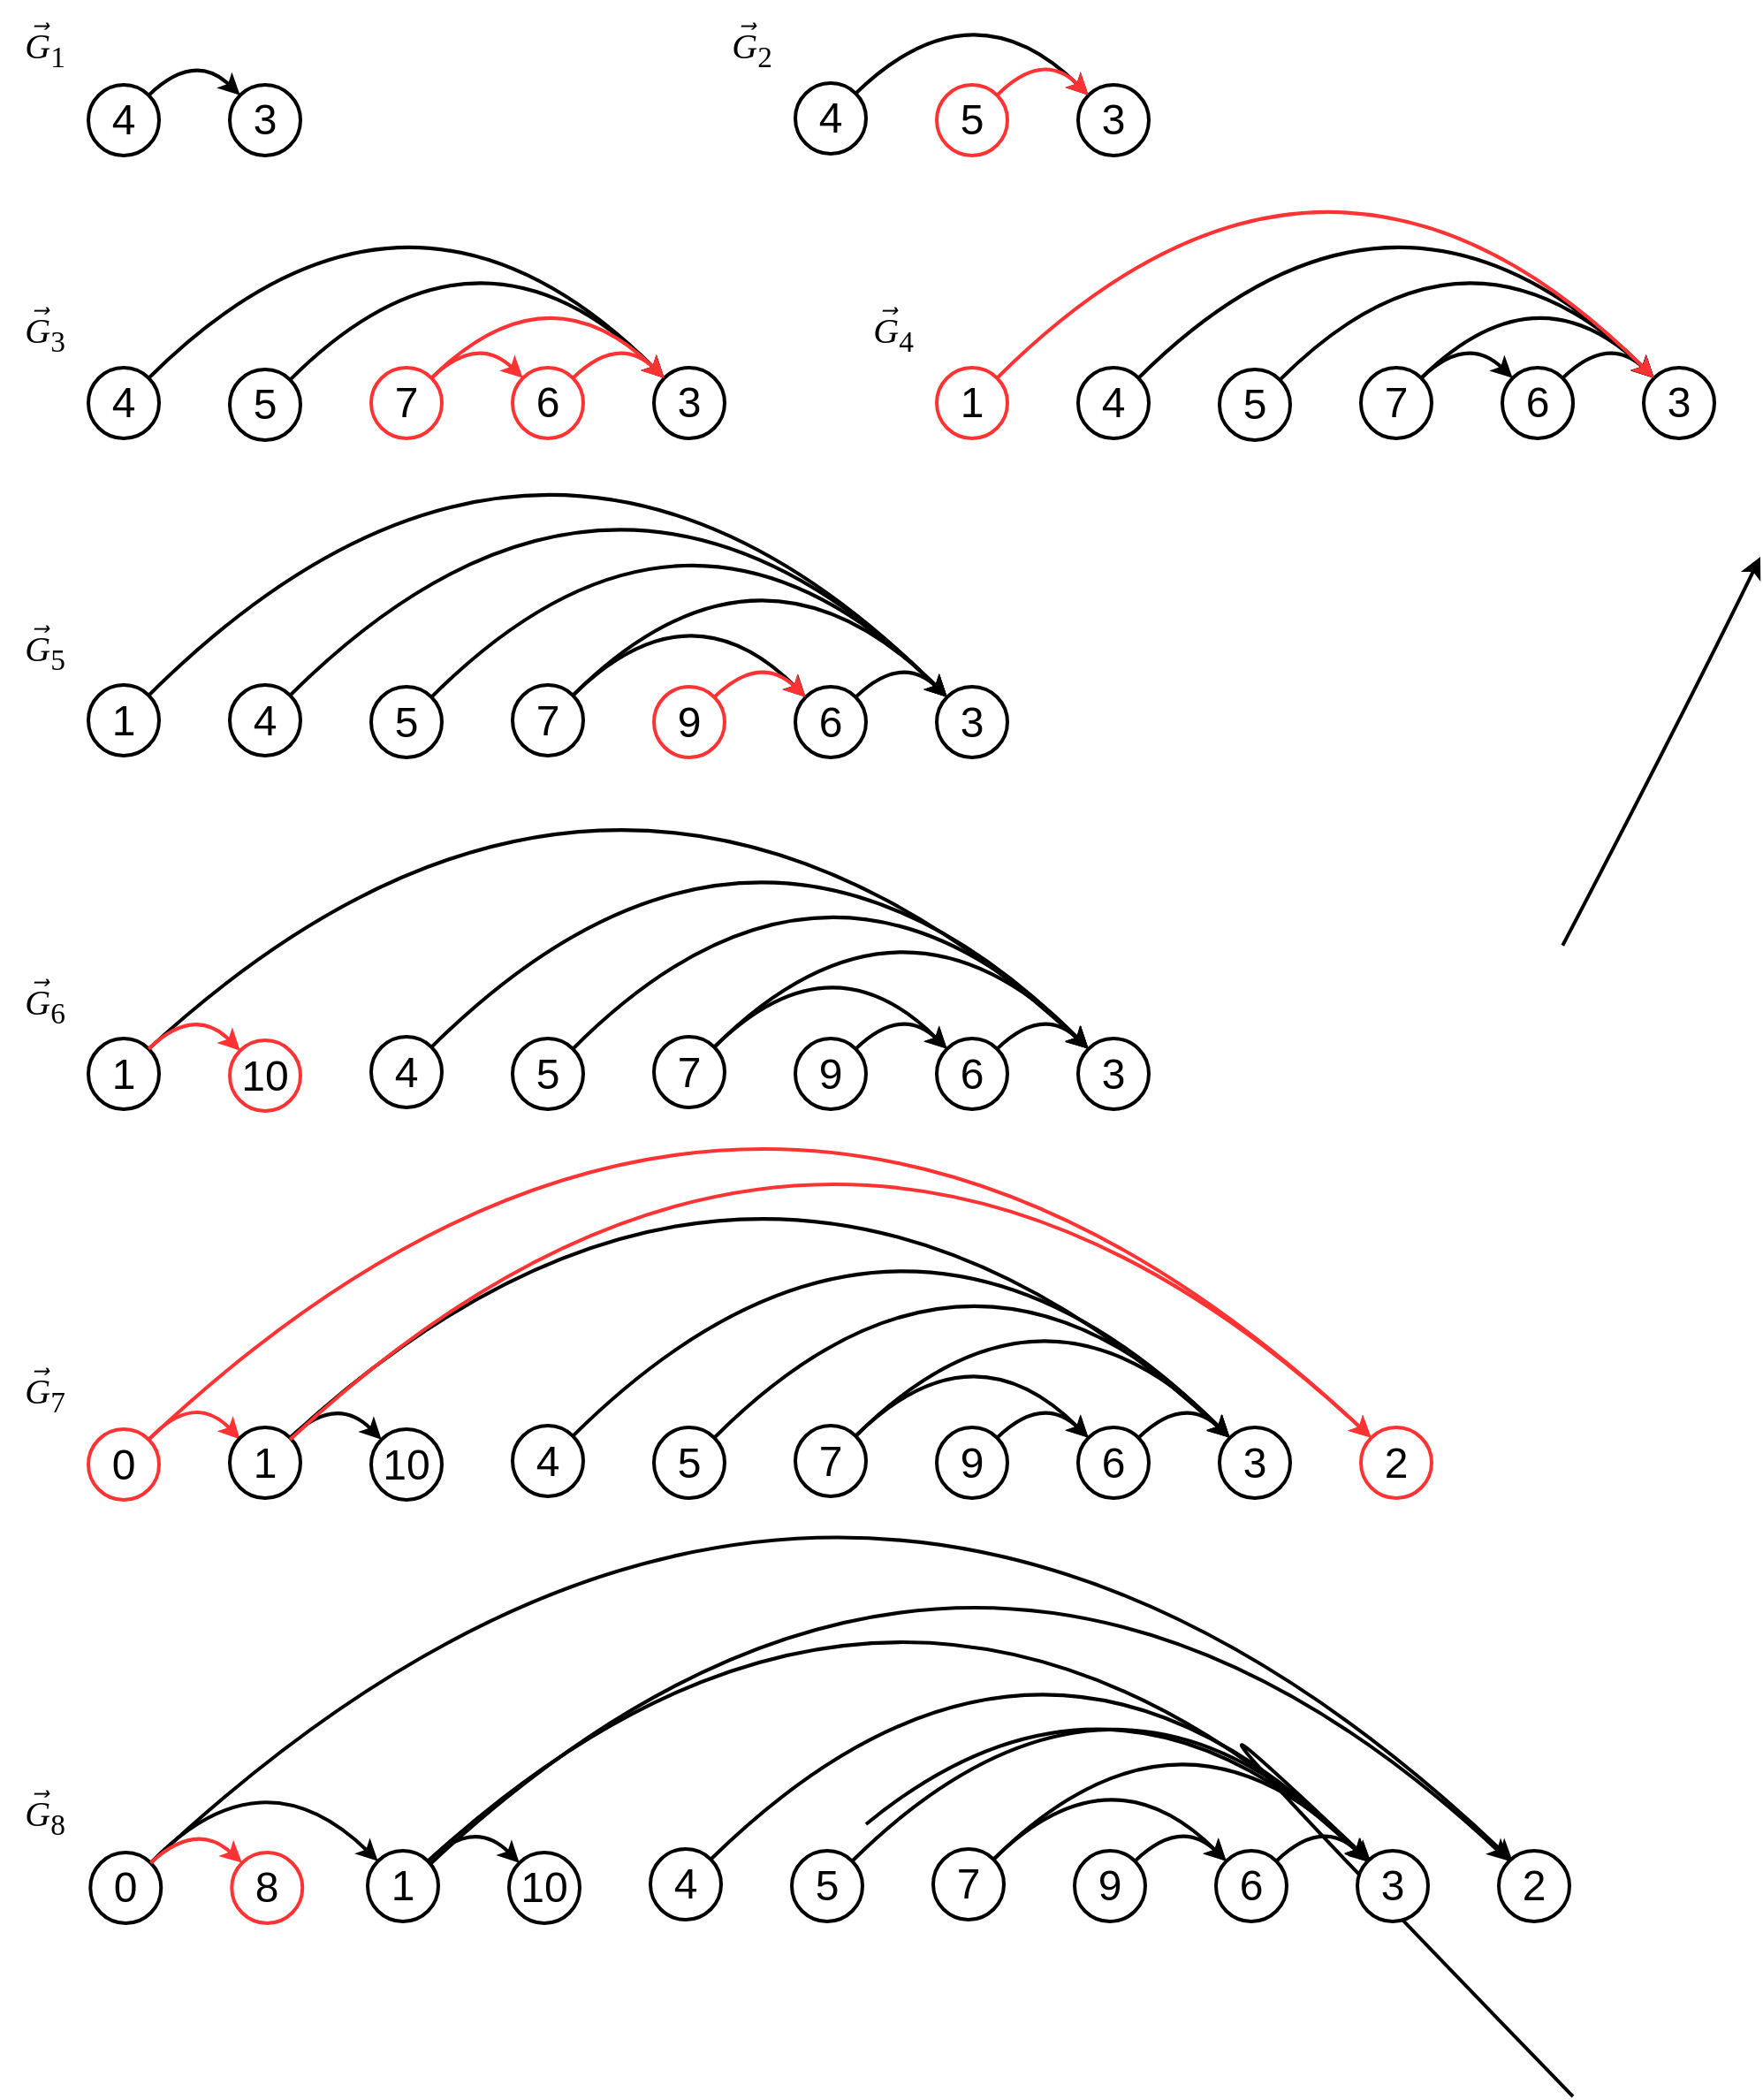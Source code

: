 <mxfile version="24.7.12">
  <diagram name="Page-1" id="zdLS6XzUSG3x8lp1yBCd">
    <mxGraphModel dx="2049" dy="1201" grid="1" gridSize="10" guides="1" tooltips="1" connect="1" arrows="1" fold="1" page="1" pageScale="1" pageWidth="827" pageHeight="1169" background="none" math="0" shadow="0">
      <root>
        <mxCell id="0" />
        <mxCell id="1" parent="0" />
        <mxCell id="_PjYLiZ7u1xAUvMMXe8_-5" value="&lt;font face=&quot;Helvetica&quot; style=&quot;font-size: 24px;&quot;&gt;4&lt;/font&gt;" style="ellipse;whiteSpace=wrap;html=1;aspect=fixed;strokeWidth=2;" parent="1" vertex="1">
          <mxGeometry x="120" y="79" width="40" height="40" as="geometry" />
        </mxCell>
        <mxCell id="ZnwNd1amS8vzW6LrnCgQ-4" value="&lt;span style=&quot;font-size: 20px;&quot;&gt;&lt;span style=&quot;font-style: italic;&quot;&gt;G&lt;/span&gt;&lt;span style=&quot;&quot;&gt;&lt;sub style=&quot;&quot;&gt;1&lt;/sub&gt;&lt;/span&gt;&lt;/span&gt;" style="text;html=1;align=center;verticalAlign=middle;resizable=0;points=[];autosize=1;strokeColor=none;fillColor=none;strokeWidth=1;fontFamily=Times New Roman;fontStyle=0" parent="1" vertex="1">
          <mxGeometry x="70" y="39" width="50" height="40" as="geometry" />
        </mxCell>
        <mxCell id="ZnwNd1amS8vzW6LrnCgQ-15" value="&lt;var class=&quot;vector&quot;&gt;&lt;span&gt;&lt;font style=&quot;font-size: 20px;&quot;&gt;⃗&lt;/font&gt;&lt;/span&gt;&lt;/var&gt;" style="text;html=1;align=center;verticalAlign=middle;resizable=0;points=[];autosize=1;strokeColor=none;fillColor=none;fontFamily=Times New Roman;" parent="1" vertex="1">
          <mxGeometry x="85" y="31" width="20" height="40" as="geometry" />
        </mxCell>
        <mxCell id="3nH2F0Kgi0OkO7_tEUe0-1" value="&lt;font face=&quot;Helvetica&quot; style=&quot;font-size: 24px;&quot;&gt;3&lt;/font&gt;" style="ellipse;whiteSpace=wrap;html=1;aspect=fixed;strokeWidth=2;" parent="1" vertex="1">
          <mxGeometry x="200" y="79" width="40" height="40" as="geometry" />
        </mxCell>
        <mxCell id="3nH2F0Kgi0OkO7_tEUe0-2" value="&lt;font face=&quot;Helvetica&quot; style=&quot;font-size: 24px;&quot;&gt;5&lt;/font&gt;" style="ellipse;whiteSpace=wrap;html=1;aspect=fixed;strokeWidth=2;strokeColor=#FF3333;" parent="1" vertex="1">
          <mxGeometry x="600" y="79" width="40" height="40" as="geometry" />
        </mxCell>
        <mxCell id="3nH2F0Kgi0OkO7_tEUe0-3" value="&lt;font face=&quot;Helvetica&quot; style=&quot;font-size: 24px;&quot;&gt;3&lt;/font&gt;" style="ellipse;whiteSpace=wrap;html=1;aspect=fixed;strokeWidth=2;" parent="1" vertex="1">
          <mxGeometry x="680" y="79" width="40" height="40" as="geometry" />
        </mxCell>
        <mxCell id="3nH2F0Kgi0OkO7_tEUe0-4" value="&lt;font face=&quot;Helvetica&quot; style=&quot;font-size: 24px;&quot;&gt;7&lt;/font&gt;" style="ellipse;whiteSpace=wrap;html=1;aspect=fixed;strokeWidth=2;strokeColor=#FF3333;" parent="1" vertex="1">
          <mxGeometry x="280" y="239" width="40" height="40" as="geometry" />
        </mxCell>
        <mxCell id="3nH2F0Kgi0OkO7_tEUe0-5" value="&lt;font face=&quot;Helvetica&quot; style=&quot;font-size: 24px;&quot;&gt;6&lt;/font&gt;" style="ellipse;whiteSpace=wrap;html=1;aspect=fixed;strokeWidth=2;strokeColor=#FF3333;" parent="1" vertex="1">
          <mxGeometry x="360" y="239" width="40" height="40" as="geometry" />
        </mxCell>
        <mxCell id="3nH2F0Kgi0OkO7_tEUe0-6" value="&lt;font face=&quot;Helvetica&quot; style=&quot;font-size: 24px;&quot;&gt;3&lt;/font&gt;" style="ellipse;whiteSpace=wrap;html=1;aspect=fixed;strokeWidth=2;" parent="1" vertex="1">
          <mxGeometry x="440" y="239" width="40" height="40" as="geometry" />
        </mxCell>
        <mxCell id="3nH2F0Kgi0OkO7_tEUe0-7" value="&lt;font face=&quot;Helvetica&quot; style=&quot;font-size: 24px;&quot;&gt;1&lt;/font&gt;" style="ellipse;whiteSpace=wrap;html=1;aspect=fixed;strokeWidth=2;strokeColor=#FF3333;" parent="1" vertex="1">
          <mxGeometry x="600" y="239" width="40" height="40" as="geometry" />
        </mxCell>
        <mxCell id="3nH2F0Kgi0OkO7_tEUe0-20" value="" style="curved=1;endArrow=classic;html=1;rounded=0;exitX=1;exitY=0;exitDx=0;exitDy=0;entryX=0;entryY=0;entryDx=0;entryDy=0;strokeWidth=2;strokeColor=#030303;" parent="1" source="_PjYLiZ7u1xAUvMMXe8_-5" target="3nH2F0Kgi0OkO7_tEUe0-1" edge="1">
          <mxGeometry width="50" height="50" relative="1" as="geometry">
            <mxPoint x="640" y="209" as="sourcePoint" />
            <mxPoint x="570" y="169" as="targetPoint" />
            <Array as="points">
              <mxPoint x="180" y="60" />
            </Array>
          </mxGeometry>
        </mxCell>
        <mxCell id="3nH2F0Kgi0OkO7_tEUe0-25" value="" style="curved=1;endArrow=classic;html=1;rounded=0;exitX=1;exitY=0;exitDx=0;exitDy=0;entryX=0;entryY=0;entryDx=0;entryDy=0;strokeWidth=2;" parent="1" target="3nH2F0Kgi0OkO7_tEUe0-13" edge="1">
          <mxGeometry width="50" height="50" relative="1" as="geometry">
            <mxPoint x="954.142" y="565.858" as="sourcePoint" />
            <mxPoint x="1066" y="346" as="targetPoint" />
            <Array as="points">
              <mxPoint x="1020" y="440" />
            </Array>
          </mxGeometry>
        </mxCell>
        <mxCell id="3nH2F0Kgi0OkO7_tEUe0-30" value="" style="curved=1;endArrow=classic;html=1;rounded=0;exitX=1;exitY=0;exitDx=0;exitDy=0;entryX=0;entryY=0;entryDx=0;entryDy=0;strokeWidth=2;strokeColor=#FF3333;" parent="1" source="3nH2F0Kgi0OkO7_tEUe0-4" target="3nH2F0Kgi0OkO7_tEUe0-5" edge="1">
          <mxGeometry width="50" height="50" relative="1" as="geometry">
            <mxPoint x="324" y="135" as="sourcePoint" />
            <mxPoint x="376" y="135" as="targetPoint" />
            <Array as="points">
              <mxPoint x="340" y="220" />
            </Array>
          </mxGeometry>
        </mxCell>
        <mxCell id="JbvqnxUOl3hfyljxUC-s-1" value="&lt;font face=&quot;Helvetica&quot; style=&quot;font-size: 24px;&quot;&gt;4&lt;/font&gt;" style="ellipse;whiteSpace=wrap;html=1;aspect=fixed;strokeWidth=2;" parent="1" vertex="1">
          <mxGeometry x="520" y="78" width="40" height="40" as="geometry" />
        </mxCell>
        <mxCell id="JbvqnxUOl3hfyljxUC-s-2" value="" style="curved=1;endArrow=classic;html=1;rounded=0;exitX=1;exitY=0;exitDx=0;exitDy=0;entryX=0;entryY=0;entryDx=0;entryDy=0;strokeWidth=2;" parent="1" source="JbvqnxUOl3hfyljxUC-s-1" target="3nH2F0Kgi0OkO7_tEUe0-3" edge="1">
          <mxGeometry width="50" height="50" relative="1" as="geometry">
            <mxPoint x="1040" y="208" as="sourcePoint" />
            <mxPoint x="606" y="84" as="targetPoint" />
            <Array as="points">
              <mxPoint x="620" y="20" />
            </Array>
          </mxGeometry>
        </mxCell>
        <mxCell id="JbvqnxUOl3hfyljxUC-s-3" value="&lt;font face=&quot;Helvetica&quot; style=&quot;font-size: 24px;&quot;&gt;5&lt;/font&gt;" style="ellipse;whiteSpace=wrap;html=1;aspect=fixed;strokeWidth=2;" parent="1" vertex="1">
          <mxGeometry x="200" y="240" width="40" height="40" as="geometry" />
        </mxCell>
        <mxCell id="JbvqnxUOl3hfyljxUC-s-4" value="&lt;font face=&quot;Helvetica&quot; style=&quot;font-size: 24px;&quot;&gt;4&lt;/font&gt;" style="ellipse;whiteSpace=wrap;html=1;aspect=fixed;strokeWidth=2;" parent="1" vertex="1">
          <mxGeometry x="120" y="239" width="40" height="40" as="geometry" />
        </mxCell>
        <mxCell id="JbvqnxUOl3hfyljxUC-s-5" value="" style="curved=1;endArrow=classic;html=1;rounded=0;exitX=1;exitY=0;exitDx=0;exitDy=0;entryX=0;entryY=0;entryDx=0;entryDy=0;strokeWidth=2;" parent="1" source="JbvqnxUOl3hfyljxUC-s-4" target="3nH2F0Kgi0OkO7_tEUe0-6" edge="1">
          <mxGeometry width="50" height="50" relative="1" as="geometry">
            <mxPoint x="640" y="369" as="sourcePoint" />
            <mxPoint x="206" y="245" as="targetPoint" />
            <Array as="points">
              <mxPoint x="300" y="100" />
            </Array>
          </mxGeometry>
        </mxCell>
        <mxCell id="JbvqnxUOl3hfyljxUC-s-6" value="" style="curved=1;endArrow=classic;html=1;rounded=0;exitX=1;exitY=0;exitDx=0;exitDy=0;entryX=0;entryY=0;entryDx=0;entryDy=0;strokeWidth=2;" parent="1" source="JbvqnxUOl3hfyljxUC-s-3" target="3nH2F0Kgi0OkO7_tEUe0-6" edge="1">
          <mxGeometry width="50" height="50" relative="1" as="geometry">
            <mxPoint x="240" y="215" as="sourcePoint" />
            <mxPoint x="292" y="216" as="targetPoint" />
            <Array as="points">
              <mxPoint x="340" y="140" />
            </Array>
          </mxGeometry>
        </mxCell>
        <mxCell id="JbvqnxUOl3hfyljxUC-s-7" value="&lt;font face=&quot;Helvetica&quot; style=&quot;font-size: 24px;&quot;&gt;7&lt;/font&gt;" style="ellipse;whiteSpace=wrap;html=1;aspect=fixed;strokeWidth=2;" parent="1" vertex="1">
          <mxGeometry x="840" y="239" width="40" height="40" as="geometry" />
        </mxCell>
        <mxCell id="JbvqnxUOl3hfyljxUC-s-8" value="&lt;font face=&quot;Helvetica&quot; style=&quot;font-size: 24px;&quot;&gt;6&lt;/font&gt;" style="ellipse;whiteSpace=wrap;html=1;aspect=fixed;strokeWidth=2;" parent="1" vertex="1">
          <mxGeometry x="920" y="239" width="40" height="40" as="geometry" />
        </mxCell>
        <mxCell id="JbvqnxUOl3hfyljxUC-s-9" value="&lt;font face=&quot;Helvetica&quot; style=&quot;font-size: 24px;&quot;&gt;3&lt;/font&gt;" style="ellipse;whiteSpace=wrap;html=1;aspect=fixed;strokeWidth=2;" parent="1" vertex="1">
          <mxGeometry x="1000" y="239" width="40" height="40" as="geometry" />
        </mxCell>
        <mxCell id="JbvqnxUOl3hfyljxUC-s-10" value="" style="curved=1;endArrow=classic;html=1;rounded=0;exitX=1;exitY=0;exitDx=0;exitDy=0;entryX=0;entryY=0;entryDx=0;entryDy=0;strokeWidth=2;" parent="1" source="JbvqnxUOl3hfyljxUC-s-7" target="JbvqnxUOl3hfyljxUC-s-8" edge="1">
          <mxGeometry width="50" height="50" relative="1" as="geometry">
            <mxPoint x="884" y="135" as="sourcePoint" />
            <mxPoint x="936" y="135" as="targetPoint" />
            <Array as="points">
              <mxPoint x="900" y="220" />
            </Array>
          </mxGeometry>
        </mxCell>
        <mxCell id="JbvqnxUOl3hfyljxUC-s-11" value="" style="curved=1;endArrow=classic;html=1;rounded=0;exitX=1;exitY=0;exitDx=0;exitDy=0;entryX=0;entryY=0;entryDx=0;entryDy=0;strokeWidth=2;" parent="1" source="JbvqnxUOl3hfyljxUC-s-7" target="JbvqnxUOl3hfyljxUC-s-9" edge="1">
          <mxGeometry width="50" height="50" relative="1" as="geometry">
            <mxPoint x="884" y="255" as="sourcePoint" />
            <mxPoint x="936" y="255" as="targetPoint" />
            <Array as="points">
              <mxPoint x="940" y="180" />
            </Array>
          </mxGeometry>
        </mxCell>
        <mxCell id="JbvqnxUOl3hfyljxUC-s-12" value="" style="curved=1;endArrow=classic;html=1;rounded=0;exitX=1;exitY=0;exitDx=0;exitDy=0;entryX=0;entryY=0;entryDx=0;entryDy=0;strokeWidth=2;" parent="1" source="JbvqnxUOl3hfyljxUC-s-8" target="JbvqnxUOl3hfyljxUC-s-9" edge="1">
          <mxGeometry width="50" height="50" relative="1" as="geometry">
            <mxPoint x="884" y="255" as="sourcePoint" />
            <mxPoint x="936" y="255" as="targetPoint" />
            <Array as="points">
              <mxPoint x="980" y="220" />
            </Array>
          </mxGeometry>
        </mxCell>
        <mxCell id="JbvqnxUOl3hfyljxUC-s-13" value="&lt;font face=&quot;Helvetica&quot; style=&quot;font-size: 24px;&quot;&gt;5&lt;/font&gt;" style="ellipse;whiteSpace=wrap;html=1;aspect=fixed;strokeWidth=2;" parent="1" vertex="1">
          <mxGeometry x="760" y="240" width="40" height="40" as="geometry" />
        </mxCell>
        <mxCell id="JbvqnxUOl3hfyljxUC-s-14" value="" style="curved=1;endArrow=classic;html=1;rounded=0;exitX=1;exitY=0;exitDx=0;exitDy=0;entryX=0;entryY=0;entryDx=0;entryDy=0;strokeWidth=2;" parent="1" source="JbvqnxUOl3hfyljxUC-s-13" target="JbvqnxUOl3hfyljxUC-s-9" edge="1">
          <mxGeometry width="50" height="50" relative="1" as="geometry">
            <mxPoint x="800" y="215" as="sourcePoint" />
            <mxPoint x="852" y="216" as="targetPoint" />
            <Array as="points">
              <mxPoint x="900" y="140" />
            </Array>
          </mxGeometry>
        </mxCell>
        <mxCell id="JbvqnxUOl3hfyljxUC-s-15" value="&lt;font face=&quot;Helvetica&quot; style=&quot;font-size: 24px;&quot;&gt;4&lt;/font&gt;" style="ellipse;whiteSpace=wrap;html=1;aspect=fixed;strokeWidth=2;" parent="1" vertex="1">
          <mxGeometry x="680" y="239" width="40" height="40" as="geometry" />
        </mxCell>
        <mxCell id="JbvqnxUOl3hfyljxUC-s-16" value="" style="curved=1;endArrow=classic;html=1;rounded=0;exitX=1;exitY=0;exitDx=0;exitDy=0;entryX=0;entryY=0;entryDx=0;entryDy=0;strokeWidth=2;" parent="1" source="JbvqnxUOl3hfyljxUC-s-15" target="JbvqnxUOl3hfyljxUC-s-9" edge="1">
          <mxGeometry width="50" height="50" relative="1" as="geometry">
            <mxPoint x="1200" y="369" as="sourcePoint" />
            <mxPoint x="766" y="246" as="targetPoint" />
            <Array as="points">
              <mxPoint x="860" y="100" />
            </Array>
          </mxGeometry>
        </mxCell>
        <mxCell id="JbvqnxUOl3hfyljxUC-s-28" value="&lt;font face=&quot;Helvetica&quot; style=&quot;font-size: 24px;&quot;&gt;1&lt;/font&gt;" style="ellipse;whiteSpace=wrap;html=1;aspect=fixed;strokeWidth=2;" parent="1" vertex="1">
          <mxGeometry x="120" y="418.5" width="40" height="40" as="geometry" />
        </mxCell>
        <mxCell id="JbvqnxUOl3hfyljxUC-s-29" value="" style="curved=1;endArrow=classic;html=1;rounded=0;exitX=1;exitY=0;exitDx=0;exitDy=0;entryX=0;entryY=0;entryDx=0;entryDy=0;strokeWidth=2;" parent="1" source="JbvqnxUOl3hfyljxUC-s-28" target="JbvqnxUOl3hfyljxUC-s-32" edge="1">
          <mxGeometry width="50" height="50" relative="1" as="geometry">
            <mxPoint x="244" y="315.5" as="sourcePoint" />
            <mxPoint x="285.858" y="425.358" as="targetPoint" />
            <Array as="points">
              <mxPoint x="380" y="200" />
            </Array>
          </mxGeometry>
        </mxCell>
        <mxCell id="JbvqnxUOl3hfyljxUC-s-30" value="&lt;font face=&quot;Helvetica&quot; style=&quot;font-size: 24px;&quot;&gt;7&lt;/font&gt;" style="ellipse;whiteSpace=wrap;html=1;aspect=fixed;strokeWidth=2;" parent="1" vertex="1">
          <mxGeometry x="360" y="418.5" width="40" height="40" as="geometry" />
        </mxCell>
        <mxCell id="JbvqnxUOl3hfyljxUC-s-31" value="&lt;font face=&quot;Helvetica&quot; style=&quot;font-size: 24px;&quot;&gt;6&lt;/font&gt;" style="ellipse;whiteSpace=wrap;html=1;aspect=fixed;strokeWidth=2;" parent="1" vertex="1">
          <mxGeometry x="520" y="419.5" width="40" height="40" as="geometry" />
        </mxCell>
        <mxCell id="JbvqnxUOl3hfyljxUC-s-32" value="&lt;font face=&quot;Helvetica&quot; style=&quot;font-size: 24px;&quot;&gt;3&lt;/font&gt;" style="ellipse;whiteSpace=wrap;html=1;aspect=fixed;strokeWidth=2;" parent="1" vertex="1">
          <mxGeometry x="600" y="419.5" width="40" height="40" as="geometry" />
        </mxCell>
        <mxCell id="JbvqnxUOl3hfyljxUC-s-33" value="" style="curved=1;endArrow=classic;html=1;rounded=0;exitX=1;exitY=0;exitDx=0;exitDy=0;entryX=0;entryY=0;entryDx=0;entryDy=0;strokeWidth=2;" parent="1" source="JbvqnxUOl3hfyljxUC-s-30" target="JbvqnxUOl3hfyljxUC-s-31" edge="1">
          <mxGeometry width="50" height="50" relative="1" as="geometry">
            <mxPoint x="404" y="314.5" as="sourcePoint" />
            <mxPoint x="456" y="314.5" as="targetPoint" />
            <Array as="points">
              <mxPoint x="460" y="359.5" />
            </Array>
          </mxGeometry>
        </mxCell>
        <mxCell id="JbvqnxUOl3hfyljxUC-s-34" value="" style="curved=1;endArrow=classic;html=1;rounded=0;exitX=1;exitY=0;exitDx=0;exitDy=0;entryX=0;entryY=0;entryDx=0;entryDy=0;strokeWidth=2;" parent="1" source="JbvqnxUOl3hfyljxUC-s-30" target="JbvqnxUOl3hfyljxUC-s-32" edge="1">
          <mxGeometry width="50" height="50" relative="1" as="geometry">
            <mxPoint x="404" y="434.5" as="sourcePoint" />
            <mxPoint x="456" y="434.5" as="targetPoint" />
            <Array as="points">
              <mxPoint x="500" y="319.5" />
            </Array>
          </mxGeometry>
        </mxCell>
        <mxCell id="JbvqnxUOl3hfyljxUC-s-35" value="" style="curved=1;endArrow=classic;html=1;rounded=0;exitX=1;exitY=0;exitDx=0;exitDy=0;entryX=0;entryY=0;entryDx=0;entryDy=0;strokeWidth=2;" parent="1" source="JbvqnxUOl3hfyljxUC-s-31" target="JbvqnxUOl3hfyljxUC-s-32" edge="1">
          <mxGeometry width="50" height="50" relative="1" as="geometry">
            <mxPoint x="484" y="435.5" as="sourcePoint" />
            <mxPoint x="536" y="435.5" as="targetPoint" />
            <Array as="points">
              <mxPoint x="580" y="400.5" />
            </Array>
          </mxGeometry>
        </mxCell>
        <mxCell id="JbvqnxUOl3hfyljxUC-s-36" value="&lt;font face=&quot;Helvetica&quot; style=&quot;font-size: 24px;&quot;&gt;5&lt;/font&gt;" style="ellipse;whiteSpace=wrap;html=1;aspect=fixed;strokeWidth=2;" parent="1" vertex="1">
          <mxGeometry x="280" y="419.5" width="40" height="40" as="geometry" />
        </mxCell>
        <mxCell id="JbvqnxUOl3hfyljxUC-s-37" value="" style="curved=1;endArrow=classic;html=1;rounded=0;exitX=1;exitY=0;exitDx=0;exitDy=0;entryX=0;entryY=0;entryDx=0;entryDy=0;strokeWidth=2;" parent="1" source="JbvqnxUOl3hfyljxUC-s-36" target="JbvqnxUOl3hfyljxUC-s-32" edge="1">
          <mxGeometry width="50" height="50" relative="1" as="geometry">
            <mxPoint x="320" y="394.5" as="sourcePoint" />
            <mxPoint x="372" y="395.5" as="targetPoint" />
            <Array as="points">
              <mxPoint x="460" y="279.5" />
            </Array>
          </mxGeometry>
        </mxCell>
        <mxCell id="JbvqnxUOl3hfyljxUC-s-38" value="&lt;font face=&quot;Helvetica&quot; style=&quot;font-size: 24px;&quot;&gt;4&lt;/font&gt;" style="ellipse;whiteSpace=wrap;html=1;aspect=fixed;strokeWidth=2;" parent="1" vertex="1">
          <mxGeometry x="200" y="418.5" width="40" height="40" as="geometry" />
        </mxCell>
        <mxCell id="JbvqnxUOl3hfyljxUC-s-39" value="" style="curved=1;endArrow=classic;html=1;rounded=0;exitX=1;exitY=0;exitDx=0;exitDy=0;entryX=0;entryY=0;entryDx=0;entryDy=0;strokeWidth=2;" parent="1" source="JbvqnxUOl3hfyljxUC-s-38" target="JbvqnxUOl3hfyljxUC-s-32" edge="1">
          <mxGeometry width="50" height="50" relative="1" as="geometry">
            <mxPoint x="720" y="548.5" as="sourcePoint" />
            <mxPoint x="286" y="425.5" as="targetPoint" />
            <Array as="points">
              <mxPoint x="420" y="239.5" />
            </Array>
          </mxGeometry>
        </mxCell>
        <mxCell id="JbvqnxUOl3hfyljxUC-s-40" value="&lt;font face=&quot;Helvetica&quot; style=&quot;font-size: 24px;&quot;&gt;9&lt;/font&gt;" style="ellipse;whiteSpace=wrap;html=1;aspect=fixed;strokeWidth=2;strokeColor=#FF3333;" parent="1" vertex="1">
          <mxGeometry x="440" y="419.5" width="40" height="40" as="geometry" />
        </mxCell>
        <mxCell id="JbvqnxUOl3hfyljxUC-s-41" value="" style="curved=1;endArrow=classic;html=1;rounded=0;exitX=1;exitY=0;exitDx=0;exitDy=0;entryX=0;entryY=0;entryDx=0;entryDy=0;strokeWidth=2;strokeColor=#FF3333;" parent="1" source="JbvqnxUOl3hfyljxUC-s-40" target="JbvqnxUOl3hfyljxUC-s-31" edge="1">
          <mxGeometry width="50" height="50" relative="1" as="geometry">
            <mxPoint x="478" y="425.5" as="sourcePoint" />
            <mxPoint x="526" y="425.5" as="targetPoint" />
            <Array as="points">
              <mxPoint x="500" y="400.5" />
            </Array>
          </mxGeometry>
        </mxCell>
        <mxCell id="qRD6dHeys7h9iACDQK_x-1" value="&lt;span style=&quot;font-size: 20px;&quot;&gt;&lt;span style=&quot;font-style: italic;&quot;&gt;G&lt;/span&gt;&lt;span style=&quot;&quot;&gt;&lt;sub style=&quot;&quot;&gt;2&lt;/sub&gt;&lt;/span&gt;&lt;/span&gt;" style="text;html=1;align=center;verticalAlign=middle;resizable=0;points=[];autosize=1;strokeColor=none;fillColor=none;strokeWidth=1;fontFamily=Times New Roman;fontStyle=0" vertex="1" parent="1">
          <mxGeometry x="470" y="39" width="50" height="40" as="geometry" />
        </mxCell>
        <mxCell id="qRD6dHeys7h9iACDQK_x-2" value="&lt;var class=&quot;vector&quot;&gt;&lt;span&gt;&lt;font style=&quot;font-size: 20px;&quot;&gt;⃗&lt;/font&gt;&lt;/span&gt;&lt;/var&gt;" style="text;html=1;align=center;verticalAlign=middle;resizable=0;points=[];autosize=1;strokeColor=none;fillColor=none;fontFamily=Times New Roman;" vertex="1" parent="1">
          <mxGeometry x="485" y="31" width="20" height="40" as="geometry" />
        </mxCell>
        <mxCell id="qRD6dHeys7h9iACDQK_x-3" value="&lt;span style=&quot;font-size: 20px;&quot;&gt;&lt;span style=&quot;font-style: italic;&quot;&gt;G&lt;/span&gt;&lt;span style=&quot;&quot;&gt;&lt;sub style=&quot;&quot;&gt;3&lt;/sub&gt;&lt;/span&gt;&lt;/span&gt;" style="text;html=1;align=center;verticalAlign=middle;resizable=0;points=[];autosize=1;strokeColor=none;fillColor=none;strokeWidth=1;fontFamily=Times New Roman;fontStyle=0" vertex="1" parent="1">
          <mxGeometry x="70" y="200" width="50" height="40" as="geometry" />
        </mxCell>
        <mxCell id="qRD6dHeys7h9iACDQK_x-4" value="&lt;var class=&quot;vector&quot;&gt;&lt;span&gt;&lt;font style=&quot;font-size: 20px;&quot;&gt;⃗&lt;/font&gt;&lt;/span&gt;&lt;/var&gt;" style="text;html=1;align=center;verticalAlign=middle;resizable=0;points=[];autosize=1;strokeColor=none;fillColor=none;fontFamily=Times New Roman;" vertex="1" parent="1">
          <mxGeometry x="85" y="192" width="20" height="40" as="geometry" />
        </mxCell>
        <mxCell id="qRD6dHeys7h9iACDQK_x-6" value="&lt;span style=&quot;font-size: 20px;&quot;&gt;&lt;span style=&quot;font-style: italic;&quot;&gt;G&lt;/span&gt;&lt;span style=&quot;&quot;&gt;&lt;sub style=&quot;&quot;&gt;4&lt;/sub&gt;&lt;/span&gt;&lt;/span&gt;" style="text;html=1;align=center;verticalAlign=middle;resizable=0;points=[];autosize=1;strokeColor=none;fillColor=none;strokeWidth=1;fontFamily=Times New Roman;fontStyle=0" vertex="1" parent="1">
          <mxGeometry x="550" y="200" width="50" height="40" as="geometry" />
        </mxCell>
        <mxCell id="qRD6dHeys7h9iACDQK_x-7" value="&lt;var class=&quot;vector&quot;&gt;&lt;span&gt;&lt;font style=&quot;font-size: 20px;&quot;&gt;⃗&lt;/font&gt;&lt;/span&gt;&lt;/var&gt;" style="text;html=1;align=center;verticalAlign=middle;resizable=0;points=[];autosize=1;strokeColor=none;fillColor=none;fontFamily=Times New Roman;" vertex="1" parent="1">
          <mxGeometry x="565" y="192" width="20" height="40" as="geometry" />
        </mxCell>
        <mxCell id="qRD6dHeys7h9iACDQK_x-8" value="&lt;span style=&quot;font-size: 20px;&quot;&gt;&lt;span style=&quot;font-style: italic;&quot;&gt;G&lt;/span&gt;&lt;span style=&quot;&quot;&gt;&lt;sub style=&quot;&quot;&gt;5&lt;/sub&gt;&lt;/span&gt;&lt;/span&gt;" style="text;html=1;align=center;verticalAlign=middle;resizable=0;points=[];autosize=1;strokeColor=none;fillColor=none;strokeWidth=1;fontFamily=Times New Roman;fontStyle=0" vertex="1" parent="1">
          <mxGeometry x="70" y="379.5" width="50" height="40" as="geometry" />
        </mxCell>
        <mxCell id="qRD6dHeys7h9iACDQK_x-9" value="&lt;var class=&quot;vector&quot;&gt;&lt;span&gt;&lt;font style=&quot;font-size: 20px;&quot;&gt;⃗&lt;/font&gt;&lt;/span&gt;&lt;/var&gt;" style="text;html=1;align=center;verticalAlign=middle;resizable=0;points=[];autosize=1;strokeColor=none;fillColor=none;fontFamily=Times New Roman;" vertex="1" parent="1">
          <mxGeometry x="85" y="371.5" width="20" height="40" as="geometry" />
        </mxCell>
        <mxCell id="3nH2F0Kgi0OkO7_tEUe0-29" value="" style="curved=1;endArrow=classic;html=1;rounded=0;exitX=1;exitY=0;exitDx=0;exitDy=0;entryX=0;entryY=0;entryDx=0;entryDy=0;strokeWidth=2;strokeColor=#FF3333;" parent="1" source="3nH2F0Kgi0OkO7_tEUe0-2" target="3nH2F0Kgi0OkO7_tEUe0-3" edge="1">
          <mxGeometry width="50" height="50" relative="1" as="geometry">
            <mxPoint x="404" y="95" as="sourcePoint" />
            <mxPoint x="456" y="95" as="targetPoint" />
            <Array as="points">
              <mxPoint x="660" y="59" />
            </Array>
          </mxGeometry>
        </mxCell>
        <mxCell id="3nH2F0Kgi0OkO7_tEUe0-34" value="" style="curved=1;endArrow=classic;html=1;rounded=0;exitX=1;exitY=0;exitDx=0;exitDy=0;entryX=0;entryY=0;entryDx=0;entryDy=0;strokeWidth=2;strokeColor=#FF3333;" parent="1" source="3nH2F0Kgi0OkO7_tEUe0-5" target="3nH2F0Kgi0OkO7_tEUe0-6" edge="1">
          <mxGeometry width="50" height="50" relative="1" as="geometry">
            <mxPoint x="324" y="255" as="sourcePoint" />
            <mxPoint x="376" y="255" as="targetPoint" />
            <Array as="points">
              <mxPoint x="420" y="220" />
            </Array>
          </mxGeometry>
        </mxCell>
        <mxCell id="3nH2F0Kgi0OkO7_tEUe0-31" value="" style="curved=1;endArrow=classic;html=1;rounded=0;exitX=1;exitY=0;exitDx=0;exitDy=0;entryX=0;entryY=0;entryDx=0;entryDy=0;strokeWidth=2;strokeColor=#FF3333;" parent="1" source="3nH2F0Kgi0OkO7_tEUe0-4" target="3nH2F0Kgi0OkO7_tEUe0-6" edge="1">
          <mxGeometry width="50" height="50" relative="1" as="geometry">
            <mxPoint x="324" y="255" as="sourcePoint" />
            <mxPoint x="376" y="255" as="targetPoint" />
            <Array as="points">
              <mxPoint x="380" y="180" />
            </Array>
          </mxGeometry>
        </mxCell>
        <mxCell id="3nH2F0Kgi0OkO7_tEUe0-24" value="" style="curved=1;endArrow=classic;html=1;rounded=0;exitX=1;exitY=0;exitDx=0;exitDy=0;entryX=0;entryY=0;entryDx=0;entryDy=0;strokeWidth=2;strokeColor=#FF3333;" parent="1" source="3nH2F0Kgi0OkO7_tEUe0-7" target="JbvqnxUOl3hfyljxUC-s-9" edge="1">
          <mxGeometry width="50" height="50" relative="1" as="geometry">
            <mxPoint x="724" y="136" as="sourcePoint" />
            <mxPoint x="765.858" y="245.858" as="targetPoint" />
            <Array as="points">
              <mxPoint x="820" y="60" />
            </Array>
          </mxGeometry>
        </mxCell>
        <mxCell id="qRD6dHeys7h9iACDQK_x-45" value="&lt;span style=&quot;font-size: 20px;&quot;&gt;&lt;span style=&quot;font-style: italic;&quot;&gt;G&lt;/span&gt;&lt;span style=&quot;&quot;&gt;&lt;sub style=&quot;&quot;&gt;7&lt;/sub&gt;&lt;/span&gt;&lt;/span&gt;" style="text;html=1;align=center;verticalAlign=middle;resizable=0;points=[];autosize=1;strokeColor=none;fillColor=none;strokeWidth=1;fontFamily=Times New Roman;fontStyle=0" vertex="1" parent="1">
          <mxGeometry x="70" y="799.5" width="50" height="40" as="geometry" />
        </mxCell>
        <mxCell id="qRD6dHeys7h9iACDQK_x-46" value="&lt;var class=&quot;vector&quot;&gt;&lt;span&gt;&lt;font style=&quot;font-size: 20px;&quot;&gt;⃗&lt;/font&gt;&lt;/span&gt;&lt;/var&gt;" style="text;html=1;align=center;verticalAlign=middle;resizable=0;points=[];autosize=1;strokeColor=none;fillColor=none;fontFamily=Times New Roman;" vertex="1" parent="1">
          <mxGeometry x="85" y="791.5" width="20" height="40" as="geometry" />
        </mxCell>
        <mxCell id="qRD6dHeys7h9iACDQK_x-47" value="&lt;font face=&quot;Helvetica&quot; style=&quot;font-size: 24px;&quot;&gt;0&lt;/font&gt;" style="ellipse;whiteSpace=wrap;html=1;aspect=fixed;strokeWidth=2;strokeColor=#FF3333;" vertex="1" parent="1">
          <mxGeometry x="120" y="839.5" width="40" height="40" as="geometry" />
        </mxCell>
        <mxCell id="qRD6dHeys7h9iACDQK_x-48" value="&lt;font face=&quot;Helvetica&quot; style=&quot;font-size: 24px;&quot;&gt;2&lt;/font&gt;" style="ellipse;whiteSpace=wrap;html=1;aspect=fixed;strokeWidth=2;strokeColor=#FF3333;" vertex="1" parent="1">
          <mxGeometry x="840" y="838.5" width="40" height="40" as="geometry" />
        </mxCell>
        <mxCell id="qRD6dHeys7h9iACDQK_x-51" value="&lt;font face=&quot;Helvetica&quot; style=&quot;font-size: 24px;&quot;&gt;1&lt;/font&gt;" style="ellipse;whiteSpace=wrap;html=1;aspect=fixed;strokeWidth=2;" vertex="1" parent="1">
          <mxGeometry x="120" y="618.5" width="40" height="40" as="geometry" />
        </mxCell>
        <mxCell id="qRD6dHeys7h9iACDQK_x-52" value="" style="curved=1;endArrow=classic;html=1;rounded=0;exitX=1;exitY=0;exitDx=0;exitDy=0;entryX=0;entryY=0;entryDx=0;entryDy=0;strokeWidth=2;" edge="1" parent="1" source="qRD6dHeys7h9iACDQK_x-51" target="qRD6dHeys7h9iACDQK_x-55">
          <mxGeometry width="50" height="50" relative="1" as="geometry">
            <mxPoint x="244" y="515.5" as="sourcePoint" />
            <mxPoint x="285.858" y="625.358" as="targetPoint" />
            <Array as="points">
              <mxPoint x="420" y="379.5" />
            </Array>
          </mxGeometry>
        </mxCell>
        <mxCell id="qRD6dHeys7h9iACDQK_x-53" value="&lt;font face=&quot;Helvetica&quot; style=&quot;font-size: 24px;&quot;&gt;7&lt;/font&gt;" style="ellipse;whiteSpace=wrap;html=1;aspect=fixed;strokeWidth=2;" vertex="1" parent="1">
          <mxGeometry x="440" y="617.5" width="40" height="40" as="geometry" />
        </mxCell>
        <mxCell id="qRD6dHeys7h9iACDQK_x-54" value="&lt;font face=&quot;Helvetica&quot; style=&quot;font-size: 24px;&quot;&gt;6&lt;/font&gt;" style="ellipse;whiteSpace=wrap;html=1;aspect=fixed;strokeWidth=2;" vertex="1" parent="1">
          <mxGeometry x="600" y="618.5" width="40" height="40" as="geometry" />
        </mxCell>
        <mxCell id="qRD6dHeys7h9iACDQK_x-55" value="&lt;font face=&quot;Helvetica&quot; style=&quot;font-size: 24px;&quot;&gt;3&lt;/font&gt;" style="ellipse;whiteSpace=wrap;html=1;aspect=fixed;strokeWidth=2;" vertex="1" parent="1">
          <mxGeometry x="680" y="618.5" width="40" height="40" as="geometry" />
        </mxCell>
        <mxCell id="qRD6dHeys7h9iACDQK_x-56" value="" style="curved=1;endArrow=classic;html=1;rounded=0;exitX=1;exitY=0;exitDx=0;exitDy=0;entryX=0;entryY=0;entryDx=0;entryDy=0;strokeWidth=2;" edge="1" parent="1" source="qRD6dHeys7h9iACDQK_x-53" target="qRD6dHeys7h9iACDQK_x-54">
          <mxGeometry width="50" height="50" relative="1" as="geometry">
            <mxPoint x="484" y="513.5" as="sourcePoint" />
            <mxPoint x="536" y="513.5" as="targetPoint" />
            <Array as="points">
              <mxPoint x="540" y="558.5" />
            </Array>
          </mxGeometry>
        </mxCell>
        <mxCell id="qRD6dHeys7h9iACDQK_x-57" value="" style="curved=1;endArrow=classic;html=1;rounded=0;exitX=1;exitY=0;exitDx=0;exitDy=0;entryX=0;entryY=0;entryDx=0;entryDy=0;strokeWidth=2;" edge="1" parent="1" source="qRD6dHeys7h9iACDQK_x-53" target="qRD6dHeys7h9iACDQK_x-55">
          <mxGeometry width="50" height="50" relative="1" as="geometry">
            <mxPoint x="484" y="633.5" as="sourcePoint" />
            <mxPoint x="536" y="633.5" as="targetPoint" />
            <Array as="points">
              <mxPoint x="580" y="518.5" />
            </Array>
          </mxGeometry>
        </mxCell>
        <mxCell id="qRD6dHeys7h9iACDQK_x-58" value="" style="curved=1;endArrow=classic;html=1;rounded=0;exitX=1;exitY=0;exitDx=0;exitDy=0;entryX=0;entryY=0;entryDx=0;entryDy=0;strokeWidth=2;" edge="1" parent="1" source="qRD6dHeys7h9iACDQK_x-54" target="qRD6dHeys7h9iACDQK_x-55">
          <mxGeometry width="50" height="50" relative="1" as="geometry">
            <mxPoint x="564" y="634.5" as="sourcePoint" />
            <mxPoint x="616" y="634.5" as="targetPoint" />
            <Array as="points">
              <mxPoint x="660" y="599.5" />
            </Array>
          </mxGeometry>
        </mxCell>
        <mxCell id="qRD6dHeys7h9iACDQK_x-59" value="&lt;font face=&quot;Helvetica&quot; style=&quot;font-size: 24px;&quot;&gt;5&lt;/font&gt;" style="ellipse;whiteSpace=wrap;html=1;aspect=fixed;strokeWidth=2;" vertex="1" parent="1">
          <mxGeometry x="360" y="618.5" width="40" height="40" as="geometry" />
        </mxCell>
        <mxCell id="qRD6dHeys7h9iACDQK_x-60" value="" style="curved=1;endArrow=classic;html=1;rounded=0;exitX=1;exitY=0;exitDx=0;exitDy=0;entryX=0;entryY=0;entryDx=0;entryDy=0;strokeWidth=2;" edge="1" parent="1" source="qRD6dHeys7h9iACDQK_x-59" target="qRD6dHeys7h9iACDQK_x-55">
          <mxGeometry width="50" height="50" relative="1" as="geometry">
            <mxPoint x="400" y="593.5" as="sourcePoint" />
            <mxPoint x="452" y="594.5" as="targetPoint" />
            <Array as="points">
              <mxPoint x="540" y="478.5" />
            </Array>
          </mxGeometry>
        </mxCell>
        <mxCell id="qRD6dHeys7h9iACDQK_x-61" value="&lt;font face=&quot;Helvetica&quot; style=&quot;font-size: 24px;&quot;&gt;4&lt;/font&gt;" style="ellipse;whiteSpace=wrap;html=1;aspect=fixed;strokeWidth=2;" vertex="1" parent="1">
          <mxGeometry x="280" y="617.5" width="40" height="40" as="geometry" />
        </mxCell>
        <mxCell id="qRD6dHeys7h9iACDQK_x-62" value="" style="curved=1;endArrow=classic;html=1;rounded=0;exitX=1;exitY=0;exitDx=0;exitDy=0;entryX=0;entryY=0;entryDx=0;entryDy=0;strokeWidth=2;" edge="1" parent="1" source="qRD6dHeys7h9iACDQK_x-61" target="qRD6dHeys7h9iACDQK_x-55">
          <mxGeometry width="50" height="50" relative="1" as="geometry">
            <mxPoint x="720" y="748.5" as="sourcePoint" />
            <mxPoint x="286" y="625.5" as="targetPoint" />
            <Array as="points">
              <mxPoint x="500" y="439.5" />
            </Array>
          </mxGeometry>
        </mxCell>
        <mxCell id="qRD6dHeys7h9iACDQK_x-63" value="&lt;font face=&quot;Helvetica&quot; style=&quot;font-size: 24px;&quot;&gt;9&lt;/font&gt;" style="ellipse;whiteSpace=wrap;html=1;aspect=fixed;strokeWidth=2;strokeColor=#030303;" vertex="1" parent="1">
          <mxGeometry x="520" y="618.5" width="40" height="40" as="geometry" />
        </mxCell>
        <mxCell id="qRD6dHeys7h9iACDQK_x-64" value="" style="curved=1;endArrow=classic;html=1;rounded=0;exitX=1;exitY=0;exitDx=0;exitDy=0;entryX=0;entryY=0;entryDx=0;entryDy=0;strokeWidth=2;strokeColor=#030303;" edge="1" parent="1" source="qRD6dHeys7h9iACDQK_x-63" target="qRD6dHeys7h9iACDQK_x-54">
          <mxGeometry width="50" height="50" relative="1" as="geometry">
            <mxPoint x="558" y="624.5" as="sourcePoint" />
            <mxPoint x="606" y="624.5" as="targetPoint" />
            <Array as="points">
              <mxPoint x="580" y="599.5" />
            </Array>
          </mxGeometry>
        </mxCell>
        <mxCell id="qRD6dHeys7h9iACDQK_x-65" value="&lt;span style=&quot;font-size: 20px;&quot;&gt;&lt;span style=&quot;font-style: italic;&quot;&gt;G&lt;/span&gt;&lt;span style=&quot;&quot;&gt;&lt;sub style=&quot;&quot;&gt;6&lt;/sub&gt;&lt;/span&gt;&lt;/span&gt;" style="text;html=1;align=center;verticalAlign=middle;resizable=0;points=[];autosize=1;strokeColor=none;fillColor=none;strokeWidth=1;fontFamily=Times New Roman;fontStyle=0" vertex="1" parent="1">
          <mxGeometry x="70" y="579.5" width="50" height="40" as="geometry" />
        </mxCell>
        <mxCell id="qRD6dHeys7h9iACDQK_x-66" value="&lt;var class=&quot;vector&quot;&gt;&lt;span&gt;&lt;font style=&quot;font-size: 20px;&quot;&gt;⃗&lt;/font&gt;&lt;/span&gt;&lt;/var&gt;" style="text;html=1;align=center;verticalAlign=middle;resizable=0;points=[];autosize=1;strokeColor=none;fillColor=none;fontFamily=Times New Roman;" vertex="1" parent="1">
          <mxGeometry x="85" y="571.5" width="20" height="40" as="geometry" />
        </mxCell>
        <mxCell id="qRD6dHeys7h9iACDQK_x-67" value="&lt;font face=&quot;Helvetica&quot; style=&quot;font-size: 24px;&quot;&gt;10&lt;/font&gt;" style="ellipse;whiteSpace=wrap;html=1;aspect=fixed;strokeWidth=2;strokeColor=#FF3333;" vertex="1" parent="1">
          <mxGeometry x="200" y="619.5" width="40" height="40" as="geometry" />
        </mxCell>
        <mxCell id="qRD6dHeys7h9iACDQK_x-68" value="" style="curved=1;endArrow=classic;html=1;rounded=0;exitX=1;exitY=0;exitDx=0;exitDy=0;entryX=0;entryY=0;entryDx=0;entryDy=0;strokeWidth=2;strokeColor=#FF3333;" edge="1" parent="1" source="qRD6dHeys7h9iACDQK_x-51" target="qRD6dHeys7h9iACDQK_x-67">
          <mxGeometry width="50" height="50" relative="1" as="geometry">
            <mxPoint x="1164" y="54.5" as="sourcePoint" />
            <mxPoint x="1216" y="54.5" as="targetPoint" />
            <Array as="points">
              <mxPoint x="180" y="599.5" />
            </Array>
          </mxGeometry>
        </mxCell>
        <mxCell id="qRD6dHeys7h9iACDQK_x-49" value="" style="curved=1;endArrow=classic;html=1;rounded=0;exitX=1;exitY=0;exitDx=0;exitDy=0;entryX=0;entryY=0;entryDx=0;entryDy=0;strokeWidth=2;strokeColor=#FF3333;" edge="1" parent="1" source="qRD6dHeys7h9iACDQK_x-47">
          <mxGeometry width="50" height="50" relative="1" as="geometry">
            <mxPoint x="244" y="574.5" as="sourcePoint" />
            <mxPoint x="205.858" y="845.358" as="targetPoint" />
            <Array as="points">
              <mxPoint x="180" y="818" />
            </Array>
          </mxGeometry>
        </mxCell>
        <mxCell id="qRD6dHeys7h9iACDQK_x-50" value="" style="curved=1;endArrow=classic;html=1;rounded=0;exitX=1;exitY=0;exitDx=0;exitDy=0;entryX=0;entryY=0;entryDx=0;entryDy=0;strokeWidth=2;strokeColor=#FF3333;" edge="1" parent="1" source="qRD6dHeys7h9iACDQK_x-47" target="qRD6dHeys7h9iACDQK_x-48">
          <mxGeometry width="50" height="50" relative="1" as="geometry">
            <mxPoint x="164" y="855.5" as="sourcePoint" />
            <mxPoint x="216" y="854.5" as="targetPoint" />
            <Array as="points">
              <mxPoint x="500" y="520" />
            </Array>
          </mxGeometry>
        </mxCell>
        <mxCell id="qRD6dHeys7h9iACDQK_x-82" value="" style="curved=1;endArrow=classic;html=1;rounded=0;exitX=1;exitY=0;exitDx=0;exitDy=0;entryX=0;entryY=0;entryDx=0;entryDy=0;strokeWidth=2;" edge="1" parent="1" source="qRD6dHeys7h9iACDQK_x-81">
          <mxGeometry width="50" height="50" relative="1" as="geometry">
            <mxPoint x="560.0" y="1063" as="sourcePoint" />
            <mxPoint x="845.858" y="1084.858" as="targetPoint" />
            <Array as="points">
              <mxPoint x="700.0" y="948" />
            </Array>
          </mxGeometry>
        </mxCell>
        <mxCell id="qRD6dHeys7h9iACDQK_x-84" value="" style="curved=1;endArrow=classic;html=1;rounded=0;exitX=1;exitY=0;exitDx=0;exitDy=0;entryX=0;entryY=0;entryDx=0;entryDy=0;strokeWidth=2;" edge="1" parent="1" source="qRD6dHeys7h9iACDQK_x-83">
          <mxGeometry width="50" height="50" relative="1" as="geometry">
            <mxPoint x="960.0" y="1217" as="sourcePoint" />
            <mxPoint x="845.858" y="1084.858" as="targetPoint" />
            <Array as="points">
              <mxPoint x="660.0" y="908" />
            </Array>
          </mxGeometry>
        </mxCell>
        <mxCell id="qRD6dHeys7h9iACDQK_x-87" value="&lt;span style=&quot;font-size: 20px;&quot;&gt;&lt;span style=&quot;font-style: italic;&quot;&gt;G&lt;/span&gt;&lt;span style=&quot;&quot;&gt;&lt;sub style=&quot;&quot;&gt;8&lt;/sub&gt;&lt;/span&gt;&lt;/span&gt;" style="text;html=1;align=center;verticalAlign=middle;resizable=0;points=[];autosize=1;strokeColor=none;fillColor=none;strokeWidth=1;fontFamily=Times New Roman;fontStyle=0" vertex="1" parent="1">
          <mxGeometry x="70" y="1039" width="50" height="40" as="geometry" />
        </mxCell>
        <mxCell id="qRD6dHeys7h9iACDQK_x-88" value="&lt;var class=&quot;vector&quot;&gt;&lt;span&gt;&lt;font style=&quot;font-size: 20px;&quot;&gt;⃗&lt;/font&gt;&lt;/span&gt;&lt;/var&gt;" style="text;html=1;align=center;verticalAlign=middle;resizable=0;points=[];autosize=1;strokeColor=none;fillColor=none;fontFamily=Times New Roman;" vertex="1" parent="1">
          <mxGeometry x="85" y="1031" width="20" height="40" as="geometry" />
        </mxCell>
        <mxCell id="qRD6dHeys7h9iACDQK_x-89" value="&lt;font face=&quot;Helvetica&quot; style=&quot;font-size: 24px;&quot;&gt;0&lt;/font&gt;" style="ellipse;whiteSpace=wrap;html=1;aspect=fixed;strokeWidth=2;strokeColor=#030303;" vertex="1" parent="1">
          <mxGeometry x="121.14" y="1079" width="40" height="40" as="geometry" />
        </mxCell>
        <mxCell id="qRD6dHeys7h9iACDQK_x-110" value="" style="curved=1;endArrow=classic;html=1;rounded=0;exitX=1;exitY=0;exitDx=0;exitDy=0;entryX=0;entryY=0;entryDx=0;entryDy=0;strokeWidth=2;strokeColor=#030303;" edge="1" parent="1" source="qRD6dHeys7h9iACDQK_x-89" target="qRD6dHeys7h9iACDQK_x-133">
          <mxGeometry width="50" height="50" relative="1" as="geometry">
            <mxPoint x="232.142" y="1093.858" as="sourcePoint" />
            <mxPoint x="283.858" y="1084.858" as="targetPoint" />
            <Array as="points">
              <mxPoint x="218" y="1020" />
            </Array>
          </mxGeometry>
        </mxCell>
        <mxCell id="qRD6dHeys7h9iACDQK_x-111" value="" style="curved=1;endArrow=classic;html=1;rounded=0;exitX=1;exitY=0;exitDx=0;exitDy=0;entryX=0;entryY=0;entryDx=0;entryDy=0;strokeWidth=2;strokeColor=#030303;" edge="1" parent="1" source="qRD6dHeys7h9iACDQK_x-89">
          <mxGeometry width="50" height="50" relative="1" as="geometry">
            <mxPoint x="234.142" y="1093.858" as="sourcePoint" />
            <mxPoint x="925.858" y="1083.858" as="targetPoint" />
            <Array as="points">
              <mxPoint x="543" y="720" />
            </Array>
          </mxGeometry>
        </mxCell>
        <mxCell id="qRD6dHeys7h9iACDQK_x-112" value="&lt;font face=&quot;Helvetica&quot; style=&quot;font-size: 24px;&quot;&gt;8&lt;/font&gt;" style="ellipse;whiteSpace=wrap;html=1;aspect=fixed;strokeWidth=2;strokeColor=#FF3333;" vertex="1" parent="1">
          <mxGeometry x="201.14" y="1079" width="40" height="40" as="geometry" />
        </mxCell>
        <mxCell id="qRD6dHeys7h9iACDQK_x-113" value="" style="curved=1;endArrow=classic;html=1;rounded=0;exitX=1;exitY=0;exitDx=0;exitDy=0;entryX=0;entryY=0;entryDx=0;entryDy=0;strokeWidth=2;strokeColor=#FF3333;" edge="1" parent="1" source="qRD6dHeys7h9iACDQK_x-89" target="qRD6dHeys7h9iACDQK_x-112">
          <mxGeometry width="50" height="50" relative="1" as="geometry">
            <mxPoint x="722.14" y="1095" as="sourcePoint" />
            <mxPoint x="774.14" y="1095" as="targetPoint" />
            <Array as="points">
              <mxPoint x="181.14" y="1061" />
            </Array>
          </mxGeometry>
        </mxCell>
        <mxCell id="qRD6dHeys7h9iACDQK_x-115" value="&lt;font face=&quot;Helvetica&quot; style=&quot;font-size: 24px;&quot;&gt;1&lt;/font&gt;" style="ellipse;whiteSpace=wrap;html=1;aspect=fixed;strokeWidth=2;" vertex="1" parent="1">
          <mxGeometry x="200" y="838.5" width="40" height="40" as="geometry" />
        </mxCell>
        <mxCell id="qRD6dHeys7h9iACDQK_x-116" value="" style="curved=1;endArrow=classic;html=1;rounded=0;exitX=1;exitY=0;exitDx=0;exitDy=0;entryX=0;entryY=0;entryDx=0;entryDy=0;strokeWidth=2;" edge="1" parent="1" source="qRD6dHeys7h9iACDQK_x-115" target="qRD6dHeys7h9iACDQK_x-119">
          <mxGeometry width="50" height="50" relative="1" as="geometry">
            <mxPoint x="324" y="735.5" as="sourcePoint" />
            <mxPoint x="365.858" y="845.358" as="targetPoint" />
            <Array as="points">
              <mxPoint x="500" y="599.5" />
            </Array>
          </mxGeometry>
        </mxCell>
        <mxCell id="qRD6dHeys7h9iACDQK_x-117" value="&lt;font face=&quot;Helvetica&quot; style=&quot;font-size: 24px;&quot;&gt;7&lt;/font&gt;" style="ellipse;whiteSpace=wrap;html=1;aspect=fixed;strokeWidth=2;" vertex="1" parent="1">
          <mxGeometry x="520" y="837.5" width="40" height="40" as="geometry" />
        </mxCell>
        <mxCell id="qRD6dHeys7h9iACDQK_x-118" value="&lt;font face=&quot;Helvetica&quot; style=&quot;font-size: 24px;&quot;&gt;6&lt;/font&gt;" style="ellipse;whiteSpace=wrap;html=1;aspect=fixed;strokeWidth=2;" vertex="1" parent="1">
          <mxGeometry x="680" y="838.5" width="40" height="40" as="geometry" />
        </mxCell>
        <mxCell id="qRD6dHeys7h9iACDQK_x-119" value="&lt;font face=&quot;Helvetica&quot; style=&quot;font-size: 24px;&quot;&gt;3&lt;/font&gt;" style="ellipse;whiteSpace=wrap;html=1;aspect=fixed;strokeWidth=2;" vertex="1" parent="1">
          <mxGeometry x="760" y="838.5" width="40" height="40" as="geometry" />
        </mxCell>
        <mxCell id="qRD6dHeys7h9iACDQK_x-120" value="" style="curved=1;endArrow=classic;html=1;rounded=0;exitX=1;exitY=0;exitDx=0;exitDy=0;entryX=0;entryY=0;entryDx=0;entryDy=0;strokeWidth=2;" edge="1" parent="1" source="qRD6dHeys7h9iACDQK_x-117" target="qRD6dHeys7h9iACDQK_x-118">
          <mxGeometry width="50" height="50" relative="1" as="geometry">
            <mxPoint x="564" y="733.5" as="sourcePoint" />
            <mxPoint x="616" y="733.5" as="targetPoint" />
            <Array as="points">
              <mxPoint x="620" y="778.5" />
            </Array>
          </mxGeometry>
        </mxCell>
        <mxCell id="qRD6dHeys7h9iACDQK_x-121" value="" style="curved=1;endArrow=classic;html=1;rounded=0;exitX=1;exitY=0;exitDx=0;exitDy=0;entryX=0;entryY=0;entryDx=0;entryDy=0;strokeWidth=2;" edge="1" parent="1" source="qRD6dHeys7h9iACDQK_x-117" target="qRD6dHeys7h9iACDQK_x-119">
          <mxGeometry width="50" height="50" relative="1" as="geometry">
            <mxPoint x="564" y="853.5" as="sourcePoint" />
            <mxPoint x="616" y="853.5" as="targetPoint" />
            <Array as="points">
              <mxPoint x="660" y="738.5" />
            </Array>
          </mxGeometry>
        </mxCell>
        <mxCell id="qRD6dHeys7h9iACDQK_x-122" value="" style="curved=1;endArrow=classic;html=1;rounded=0;exitX=1;exitY=0;exitDx=0;exitDy=0;entryX=0;entryY=0;entryDx=0;entryDy=0;strokeWidth=2;" edge="1" parent="1" source="qRD6dHeys7h9iACDQK_x-118" target="qRD6dHeys7h9iACDQK_x-119">
          <mxGeometry width="50" height="50" relative="1" as="geometry">
            <mxPoint x="644" y="854.5" as="sourcePoint" />
            <mxPoint x="696" y="854.5" as="targetPoint" />
            <Array as="points">
              <mxPoint x="740" y="819.5" />
            </Array>
          </mxGeometry>
        </mxCell>
        <mxCell id="qRD6dHeys7h9iACDQK_x-123" value="&lt;font face=&quot;Helvetica&quot; style=&quot;font-size: 24px;&quot;&gt;5&lt;/font&gt;" style="ellipse;whiteSpace=wrap;html=1;aspect=fixed;strokeWidth=2;" vertex="1" parent="1">
          <mxGeometry x="440" y="838.5" width="40" height="40" as="geometry" />
        </mxCell>
        <mxCell id="qRD6dHeys7h9iACDQK_x-124" value="" style="curved=1;endArrow=classic;html=1;rounded=0;exitX=1;exitY=0;exitDx=0;exitDy=0;entryX=0;entryY=0;entryDx=0;entryDy=0;strokeWidth=2;" edge="1" parent="1" source="qRD6dHeys7h9iACDQK_x-123" target="qRD6dHeys7h9iACDQK_x-119">
          <mxGeometry width="50" height="50" relative="1" as="geometry">
            <mxPoint x="480" y="813.5" as="sourcePoint" />
            <mxPoint x="532" y="814.5" as="targetPoint" />
            <Array as="points">
              <mxPoint x="620" y="698.5" />
            </Array>
          </mxGeometry>
        </mxCell>
        <mxCell id="qRD6dHeys7h9iACDQK_x-125" value="&lt;font face=&quot;Helvetica&quot; style=&quot;font-size: 24px;&quot;&gt;4&lt;/font&gt;" style="ellipse;whiteSpace=wrap;html=1;aspect=fixed;strokeWidth=2;" vertex="1" parent="1">
          <mxGeometry x="360" y="837.5" width="40" height="40" as="geometry" />
        </mxCell>
        <mxCell id="qRD6dHeys7h9iACDQK_x-126" value="" style="curved=1;endArrow=classic;html=1;rounded=0;exitX=1;exitY=0;exitDx=0;exitDy=0;entryX=0;entryY=0;entryDx=0;entryDy=0;strokeWidth=2;" edge="1" parent="1" source="qRD6dHeys7h9iACDQK_x-125" target="qRD6dHeys7h9iACDQK_x-119">
          <mxGeometry width="50" height="50" relative="1" as="geometry">
            <mxPoint x="800" y="968.5" as="sourcePoint" />
            <mxPoint x="366" y="845.5" as="targetPoint" />
            <Array as="points">
              <mxPoint x="580" y="659.5" />
            </Array>
          </mxGeometry>
        </mxCell>
        <mxCell id="qRD6dHeys7h9iACDQK_x-127" value="&lt;font face=&quot;Helvetica&quot; style=&quot;font-size: 24px;&quot;&gt;9&lt;/font&gt;" style="ellipse;whiteSpace=wrap;html=1;aspect=fixed;strokeWidth=2;strokeColor=#030303;" vertex="1" parent="1">
          <mxGeometry x="600" y="838.5" width="40" height="40" as="geometry" />
        </mxCell>
        <mxCell id="qRD6dHeys7h9iACDQK_x-128" value="" style="curved=1;endArrow=classic;html=1;rounded=0;exitX=1;exitY=0;exitDx=0;exitDy=0;entryX=0;entryY=0;entryDx=0;entryDy=0;strokeWidth=2;strokeColor=#030303;" edge="1" parent="1" source="qRD6dHeys7h9iACDQK_x-127" target="qRD6dHeys7h9iACDQK_x-118">
          <mxGeometry width="50" height="50" relative="1" as="geometry">
            <mxPoint x="638" y="844.5" as="sourcePoint" />
            <mxPoint x="686" y="844.5" as="targetPoint" />
            <Array as="points">
              <mxPoint x="660" y="819.5" />
            </Array>
          </mxGeometry>
        </mxCell>
        <mxCell id="qRD6dHeys7h9iACDQK_x-129" value="&lt;font face=&quot;Helvetica&quot; style=&quot;font-size: 24px;&quot;&gt;10&lt;/font&gt;" style="ellipse;whiteSpace=wrap;html=1;aspect=fixed;strokeWidth=2;strokeColor=#030303;" vertex="1" parent="1">
          <mxGeometry x="280" y="839.5" width="40" height="40" as="geometry" />
        </mxCell>
        <mxCell id="qRD6dHeys7h9iACDQK_x-130" value="" style="curved=1;endArrow=classic;html=1;rounded=0;exitX=1;exitY=0;exitDx=0;exitDy=0;entryX=0;entryY=0;entryDx=0;entryDy=0;strokeWidth=2;strokeColor=#030303;" edge="1" parent="1" source="qRD6dHeys7h9iACDQK_x-115" target="qRD6dHeys7h9iACDQK_x-129">
          <mxGeometry width="50" height="50" relative="1" as="geometry">
            <mxPoint x="1244" y="274.5" as="sourcePoint" />
            <mxPoint x="1296" y="274.5" as="targetPoint" />
            <Array as="points">
              <mxPoint x="260" y="819.5" />
            </Array>
          </mxGeometry>
        </mxCell>
        <mxCell id="qRD6dHeys7h9iACDQK_x-72" value="" style="curved=1;endArrow=classic;html=1;rounded=0;exitX=1;exitY=0;exitDx=0;exitDy=0;entryX=0;entryY=0;entryDx=0;entryDy=0;strokeWidth=2;strokeColor=#FF3333;" edge="1" parent="1" target="qRD6dHeys7h9iACDQK_x-48">
          <mxGeometry width="50" height="50" relative="1" as="geometry">
            <mxPoint x="234.142" y="845.358" as="sourcePoint" />
            <mxPoint x="812" y="614.5" as="targetPoint" />
            <Array as="points">
              <mxPoint x="540" y="560" />
            </Array>
          </mxGeometry>
        </mxCell>
        <mxCell id="qRD6dHeys7h9iACDQK_x-132" value="&lt;font face=&quot;Helvetica&quot; style=&quot;font-size: 24px;&quot;&gt;2&lt;/font&gt;" style="ellipse;whiteSpace=wrap;html=1;aspect=fixed;strokeWidth=2;strokeColor=#030303;" vertex="1" parent="1">
          <mxGeometry x="918" y="1078" width="40" height="40" as="geometry" />
        </mxCell>
        <mxCell id="qRD6dHeys7h9iACDQK_x-133" value="&lt;font face=&quot;Helvetica&quot; style=&quot;font-size: 24px;&quot;&gt;1&lt;/font&gt;" style="ellipse;whiteSpace=wrap;html=1;aspect=fixed;strokeWidth=2;" vertex="1" parent="1">
          <mxGeometry x="278" y="1078" width="40" height="40" as="geometry" />
        </mxCell>
        <mxCell id="qRD6dHeys7h9iACDQK_x-134" value="" style="curved=1;endArrow=classic;html=1;rounded=0;exitX=1;exitY=0;exitDx=0;exitDy=0;entryX=0;entryY=0;entryDx=0;entryDy=0;strokeWidth=2;" edge="1" parent="1" source="qRD6dHeys7h9iACDQK_x-133" target="qRD6dHeys7h9iACDQK_x-137">
          <mxGeometry width="50" height="50" relative="1" as="geometry">
            <mxPoint x="404" y="975" as="sourcePoint" />
            <mxPoint x="445.858" y="1084.858" as="targetPoint" />
            <Array as="points">
              <mxPoint x="580" y="839" />
            </Array>
          </mxGeometry>
        </mxCell>
        <mxCell id="qRD6dHeys7h9iACDQK_x-135" value="&lt;font face=&quot;Helvetica&quot; style=&quot;font-size: 24px;&quot;&gt;7&lt;/font&gt;" style="ellipse;whiteSpace=wrap;html=1;aspect=fixed;strokeWidth=2;" vertex="1" parent="1">
          <mxGeometry x="598" y="1077" width="40" height="40" as="geometry" />
        </mxCell>
        <mxCell id="qRD6dHeys7h9iACDQK_x-136" value="&lt;font face=&quot;Helvetica&quot; style=&quot;font-size: 24px;&quot;&gt;6&lt;/font&gt;" style="ellipse;whiteSpace=wrap;html=1;aspect=fixed;strokeWidth=2;" vertex="1" parent="1">
          <mxGeometry x="758" y="1078" width="40" height="40" as="geometry" />
        </mxCell>
        <mxCell id="qRD6dHeys7h9iACDQK_x-137" value="&lt;font face=&quot;Helvetica&quot; style=&quot;font-size: 24px;&quot;&gt;3&lt;/font&gt;" style="ellipse;whiteSpace=wrap;html=1;aspect=fixed;strokeWidth=2;" vertex="1" parent="1">
          <mxGeometry x="838" y="1078" width="40" height="40" as="geometry" />
        </mxCell>
        <mxCell id="qRD6dHeys7h9iACDQK_x-138" value="" style="curved=1;endArrow=classic;html=1;rounded=0;exitX=1;exitY=0;exitDx=0;exitDy=0;entryX=0;entryY=0;entryDx=0;entryDy=0;strokeWidth=2;" edge="1" parent="1" source="qRD6dHeys7h9iACDQK_x-135" target="qRD6dHeys7h9iACDQK_x-136">
          <mxGeometry width="50" height="50" relative="1" as="geometry">
            <mxPoint x="642" y="973" as="sourcePoint" />
            <mxPoint x="694" y="973" as="targetPoint" />
            <Array as="points">
              <mxPoint x="698" y="1018" />
            </Array>
          </mxGeometry>
        </mxCell>
        <mxCell id="qRD6dHeys7h9iACDQK_x-139" value="" style="curved=1;endArrow=classic;html=1;rounded=0;exitX=1;exitY=0;exitDx=0;exitDy=0;entryX=0;entryY=0;entryDx=0;entryDy=0;strokeWidth=2;" edge="1" parent="1" source="qRD6dHeys7h9iACDQK_x-135" target="qRD6dHeys7h9iACDQK_x-137">
          <mxGeometry width="50" height="50" relative="1" as="geometry">
            <mxPoint x="642" y="1093" as="sourcePoint" />
            <mxPoint x="694" y="1093" as="targetPoint" />
            <Array as="points">
              <mxPoint x="738" y="978" />
            </Array>
          </mxGeometry>
        </mxCell>
        <mxCell id="qRD6dHeys7h9iACDQK_x-140" value="" style="curved=1;endArrow=classic;html=1;rounded=0;exitX=1;exitY=0;exitDx=0;exitDy=0;entryX=0;entryY=0;entryDx=0;entryDy=0;strokeWidth=2;" edge="1" parent="1" source="qRD6dHeys7h9iACDQK_x-136" target="qRD6dHeys7h9iACDQK_x-137">
          <mxGeometry width="50" height="50" relative="1" as="geometry">
            <mxPoint x="722" y="1094" as="sourcePoint" />
            <mxPoint x="774" y="1094" as="targetPoint" />
            <Array as="points">
              <mxPoint x="818" y="1059" />
            </Array>
          </mxGeometry>
        </mxCell>
        <mxCell id="qRD6dHeys7h9iACDQK_x-141" value="&lt;font face=&quot;Helvetica&quot; style=&quot;font-size: 24px;&quot;&gt;5&lt;/font&gt;" style="ellipse;whiteSpace=wrap;html=1;aspect=fixed;strokeWidth=2;" vertex="1" parent="1">
          <mxGeometry x="518" y="1078" width="40" height="40" as="geometry" />
        </mxCell>
        <mxCell id="qRD6dHeys7h9iACDQK_x-142" value="" style="curved=1;endArrow=classic;html=1;rounded=0;exitX=1;exitY=0;exitDx=0;exitDy=0;entryX=0;entryY=0;entryDx=0;entryDy=0;strokeWidth=2;" edge="1" parent="1" source="qRD6dHeys7h9iACDQK_x-141" target="qRD6dHeys7h9iACDQK_x-137">
          <mxGeometry width="50" height="50" relative="1" as="geometry">
            <mxPoint x="560" y="1053" as="sourcePoint" />
            <mxPoint x="612" y="1054" as="targetPoint" />
            <Array as="points">
              <mxPoint x="700" y="938" />
            </Array>
          </mxGeometry>
        </mxCell>
        <mxCell id="qRD6dHeys7h9iACDQK_x-143" value="&lt;font face=&quot;Helvetica&quot; style=&quot;font-size: 24px;&quot;&gt;4&lt;/font&gt;" style="ellipse;whiteSpace=wrap;html=1;aspect=fixed;strokeWidth=2;" vertex="1" parent="1">
          <mxGeometry x="438" y="1077" width="40" height="40" as="geometry" />
        </mxCell>
        <mxCell id="qRD6dHeys7h9iACDQK_x-144" value="" style="curved=1;endArrow=classic;html=1;rounded=0;exitX=1;exitY=0;exitDx=0;exitDy=0;entryX=0;entryY=0;entryDx=0;entryDy=0;strokeWidth=2;" edge="1" parent="1" source="qRD6dHeys7h9iACDQK_x-143" target="qRD6dHeys7h9iACDQK_x-137">
          <mxGeometry width="50" height="50" relative="1" as="geometry">
            <mxPoint x="880" y="1208" as="sourcePoint" />
            <mxPoint x="446" y="1085" as="targetPoint" />
            <Array as="points">
              <mxPoint x="660" y="899" />
            </Array>
          </mxGeometry>
        </mxCell>
        <mxCell id="qRD6dHeys7h9iACDQK_x-145" value="&lt;font face=&quot;Helvetica&quot; style=&quot;font-size: 24px;&quot;&gt;9&lt;/font&gt;" style="ellipse;whiteSpace=wrap;html=1;aspect=fixed;strokeWidth=2;strokeColor=#030303;" vertex="1" parent="1">
          <mxGeometry x="678" y="1078" width="40" height="40" as="geometry" />
        </mxCell>
        <mxCell id="qRD6dHeys7h9iACDQK_x-146" value="" style="curved=1;endArrow=classic;html=1;rounded=0;exitX=1;exitY=0;exitDx=0;exitDy=0;entryX=0;entryY=0;entryDx=0;entryDy=0;strokeWidth=2;strokeColor=#030303;" edge="1" parent="1" source="qRD6dHeys7h9iACDQK_x-145" target="qRD6dHeys7h9iACDQK_x-136">
          <mxGeometry width="50" height="50" relative="1" as="geometry">
            <mxPoint x="716" y="1084" as="sourcePoint" />
            <mxPoint x="764" y="1084" as="targetPoint" />
            <Array as="points">
              <mxPoint x="738" y="1059" />
            </Array>
          </mxGeometry>
        </mxCell>
        <mxCell id="qRD6dHeys7h9iACDQK_x-147" value="&lt;font face=&quot;Helvetica&quot; style=&quot;font-size: 24px;&quot;&gt;10&lt;/font&gt;" style="ellipse;whiteSpace=wrap;html=1;aspect=fixed;strokeWidth=2;strokeColor=#030303;" vertex="1" parent="1">
          <mxGeometry x="358" y="1079" width="40" height="40" as="geometry" />
        </mxCell>
        <mxCell id="qRD6dHeys7h9iACDQK_x-148" value="" style="curved=1;endArrow=classic;html=1;rounded=0;exitX=1;exitY=0;exitDx=0;exitDy=0;entryX=0;entryY=0;entryDx=0;entryDy=0;strokeWidth=2;strokeColor=#030303;" edge="1" parent="1" source="qRD6dHeys7h9iACDQK_x-133" target="qRD6dHeys7h9iACDQK_x-147">
          <mxGeometry width="50" height="50" relative="1" as="geometry">
            <mxPoint x="1322" y="514" as="sourcePoint" />
            <mxPoint x="1374" y="514" as="targetPoint" />
            <Array as="points">
              <mxPoint x="338" y="1059" />
            </Array>
          </mxGeometry>
        </mxCell>
        <mxCell id="qRD6dHeys7h9iACDQK_x-149" value="" style="curved=1;endArrow=classic;html=1;rounded=0;exitX=1;exitY=0;exitDx=0;exitDy=0;entryX=0;entryY=0;entryDx=0;entryDy=0;strokeWidth=2;strokeColor=#030303;" edge="1" parent="1" target="qRD6dHeys7h9iACDQK_x-132">
          <mxGeometry width="50" height="50" relative="1" as="geometry">
            <mxPoint x="314.142" y="1084.858" as="sourcePoint" />
            <mxPoint x="892" y="854" as="targetPoint" />
            <Array as="points">
              <mxPoint x="620" y="799.5" />
            </Array>
          </mxGeometry>
        </mxCell>
      </root>
    </mxGraphModel>
  </diagram>
</mxfile>

